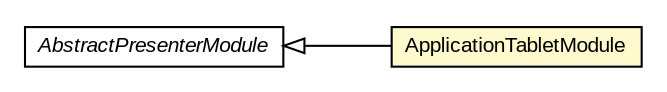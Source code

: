 #!/usr/local/bin/dot
#
# Class diagram 
# Generated by UMLGraph version R5_6-24-gf6e263 (http://www.umlgraph.org/)
#

digraph G {
	edge [fontname="arial",fontsize=10,labelfontname="arial",labelfontsize=10];
	node [fontname="arial",fontsize=10,shape=plaintext];
	nodesep=0.25;
	ranksep=0.5;
	rankdir=LR;
	// com.gwtplatform.mvp.client.gin.AbstractPresenterModule
	c133353 [label=<<table title="com.gwtplatform.mvp.client.gin.AbstractPresenterModule" border="0" cellborder="1" cellspacing="0" cellpadding="2" port="p" href="../../../mvp/client/gin/AbstractPresenterModule.html">
		<tr><td><table border="0" cellspacing="0" cellpadding="1">
<tr><td align="center" balign="center"><font face="arial italic"> AbstractPresenterModule </font></td></tr>
		</table></td></tr>
		</table>>, URL="../../../mvp/client/gin/AbstractPresenterModule.html", fontname="arial", fontcolor="black", fontsize=10.0];
	// com.gwtplatform.carstore.client.application.ApplicationTabletModule
	c133611 [label=<<table title="com.gwtplatform.carstore.client.application.ApplicationTabletModule" border="0" cellborder="1" cellspacing="0" cellpadding="2" port="p" bgcolor="lemonChiffon" href="./ApplicationTabletModule.html">
		<tr><td><table border="0" cellspacing="0" cellpadding="1">
<tr><td align="center" balign="center"> ApplicationTabletModule </td></tr>
		</table></td></tr>
		</table>>, URL="./ApplicationTabletModule.html", fontname="arial", fontcolor="black", fontsize=10.0];
	//com.gwtplatform.carstore.client.application.ApplicationTabletModule extends com.gwtplatform.mvp.client.gin.AbstractPresenterModule
	c133353:p -> c133611:p [dir=back,arrowtail=empty];
}

